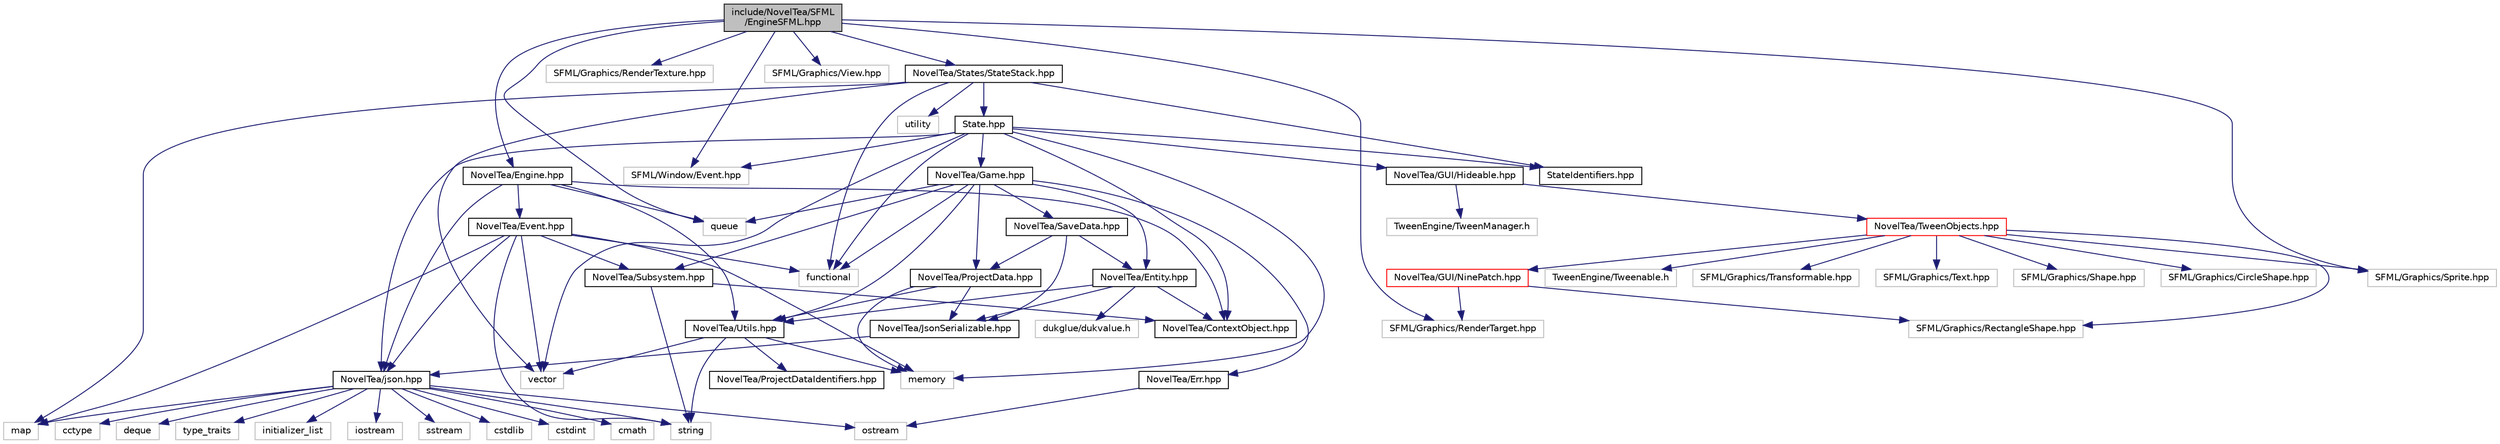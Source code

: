 digraph "include/NovelTea/SFML/EngineSFML.hpp"
{
 // LATEX_PDF_SIZE
  bgcolor="transparent";
  edge [fontname="Helvetica",fontsize="10",labelfontname="Helvetica",labelfontsize="10"];
  node [fontname="Helvetica",fontsize="10",shape=record];
  Node1 [label="include/NovelTea/SFML\l/EngineSFML.hpp",height=0.2,width=0.4,color="black", fillcolor="grey75", style="filled", fontcolor="black",tooltip=" "];
  Node1 -> Node2 [color="midnightblue",fontsize="10",style="solid",fontname="Helvetica"];
  Node2 [label="SFML/Window/Event.hpp",height=0.2,width=0.4,color="grey75",tooltip=" "];
  Node1 -> Node3 [color="midnightblue",fontsize="10",style="solid",fontname="Helvetica"];
  Node3 [label="SFML/Graphics/RenderTarget.hpp",height=0.2,width=0.4,color="grey75",tooltip=" "];
  Node1 -> Node4 [color="midnightblue",fontsize="10",style="solid",fontname="Helvetica"];
  Node4 [label="SFML/Graphics/RenderTexture.hpp",height=0.2,width=0.4,color="grey75",tooltip=" "];
  Node1 -> Node5 [color="midnightblue",fontsize="10",style="solid",fontname="Helvetica"];
  Node5 [label="SFML/Graphics/Sprite.hpp",height=0.2,width=0.4,color="grey75",tooltip=" "];
  Node1 -> Node6 [color="midnightblue",fontsize="10",style="solid",fontname="Helvetica"];
  Node6 [label="SFML/Graphics/View.hpp",height=0.2,width=0.4,color="grey75",tooltip=" "];
  Node1 -> Node7 [color="midnightblue",fontsize="10",style="solid",fontname="Helvetica"];
  Node7 [label="NovelTea/Engine.hpp",height=0.2,width=0.4,color="black",URL="$_engine_8hpp.htm",tooltip=" "];
  Node7 -> Node8 [color="midnightblue",fontsize="10",style="solid",fontname="Helvetica"];
  Node8 [label="NovelTea/ContextObject.hpp",height=0.2,width=0.4,color="black",URL="$_context_object_8hpp.htm",tooltip=" "];
  Node7 -> Node9 [color="midnightblue",fontsize="10",style="solid",fontname="Helvetica"];
  Node9 [label="NovelTea/json.hpp",height=0.2,width=0.4,color="black",URL="$json_8hpp.htm",tooltip=" "];
  Node9 -> Node10 [color="midnightblue",fontsize="10",style="solid",fontname="Helvetica"];
  Node10 [label="cstdlib",height=0.2,width=0.4,color="grey75",tooltip=" "];
  Node9 -> Node11 [color="midnightblue",fontsize="10",style="solid",fontname="Helvetica"];
  Node11 [label="cstdint",height=0.2,width=0.4,color="grey75",tooltip=" "];
  Node9 -> Node12 [color="midnightblue",fontsize="10",style="solid",fontname="Helvetica"];
  Node12 [label="cmath",height=0.2,width=0.4,color="grey75",tooltip=" "];
  Node9 -> Node13 [color="midnightblue",fontsize="10",style="solid",fontname="Helvetica"];
  Node13 [label="cctype",height=0.2,width=0.4,color="grey75",tooltip=" "];
  Node9 -> Node14 [color="midnightblue",fontsize="10",style="solid",fontname="Helvetica"];
  Node14 [label="string",height=0.2,width=0.4,color="grey75",tooltip=" "];
  Node9 -> Node15 [color="midnightblue",fontsize="10",style="solid",fontname="Helvetica"];
  Node15 [label="deque",height=0.2,width=0.4,color="grey75",tooltip=" "];
  Node9 -> Node16 [color="midnightblue",fontsize="10",style="solid",fontname="Helvetica"];
  Node16 [label="map",height=0.2,width=0.4,color="grey75",tooltip=" "];
  Node9 -> Node17 [color="midnightblue",fontsize="10",style="solid",fontname="Helvetica"];
  Node17 [label="type_traits",height=0.2,width=0.4,color="grey75",tooltip=" "];
  Node9 -> Node18 [color="midnightblue",fontsize="10",style="solid",fontname="Helvetica"];
  Node18 [label="initializer_list",height=0.2,width=0.4,color="grey75",tooltip=" "];
  Node9 -> Node19 [color="midnightblue",fontsize="10",style="solid",fontname="Helvetica"];
  Node19 [label="ostream",height=0.2,width=0.4,color="grey75",tooltip=" "];
  Node9 -> Node20 [color="midnightblue",fontsize="10",style="solid",fontname="Helvetica"];
  Node20 [label="iostream",height=0.2,width=0.4,color="grey75",tooltip=" "];
  Node9 -> Node21 [color="midnightblue",fontsize="10",style="solid",fontname="Helvetica"];
  Node21 [label="sstream",height=0.2,width=0.4,color="grey75",tooltip=" "];
  Node7 -> Node22 [color="midnightblue",fontsize="10",style="solid",fontname="Helvetica"];
  Node22 [label="NovelTea/Event.hpp",height=0.2,width=0.4,color="black",URL="$_event_8hpp.htm",tooltip=" "];
  Node22 -> Node23 [color="midnightblue",fontsize="10",style="solid",fontname="Helvetica"];
  Node23 [label="NovelTea/Subsystem.hpp",height=0.2,width=0.4,color="black",URL="$_subsystem_8hpp.htm",tooltip=" "];
  Node23 -> Node8 [color="midnightblue",fontsize="10",style="solid",fontname="Helvetica"];
  Node23 -> Node14 [color="midnightblue",fontsize="10",style="solid",fontname="Helvetica"];
  Node22 -> Node9 [color="midnightblue",fontsize="10",style="solid",fontname="Helvetica"];
  Node22 -> Node24 [color="midnightblue",fontsize="10",style="solid",fontname="Helvetica"];
  Node24 [label="functional",height=0.2,width=0.4,color="grey75",tooltip=" "];
  Node22 -> Node16 [color="midnightblue",fontsize="10",style="solid",fontname="Helvetica"];
  Node22 -> Node14 [color="midnightblue",fontsize="10",style="solid",fontname="Helvetica"];
  Node22 -> Node25 [color="midnightblue",fontsize="10",style="solid",fontname="Helvetica"];
  Node25 [label="vector",height=0.2,width=0.4,color="grey75",tooltip=" "];
  Node22 -> Node26 [color="midnightblue",fontsize="10",style="solid",fontname="Helvetica"];
  Node26 [label="memory",height=0.2,width=0.4,color="grey75",tooltip=" "];
  Node7 -> Node27 [color="midnightblue",fontsize="10",style="solid",fontname="Helvetica"];
  Node27 [label="NovelTea/Utils.hpp",height=0.2,width=0.4,color="black",URL="$_utils_8hpp.htm",tooltip=" "];
  Node27 -> Node28 [color="midnightblue",fontsize="10",style="solid",fontname="Helvetica"];
  Node28 [label="NovelTea/ProjectDataIdentifiers.hpp",height=0.2,width=0.4,color="black",URL="$_project_data_identifiers_8hpp.htm",tooltip=" "];
  Node27 -> Node25 [color="midnightblue",fontsize="10",style="solid",fontname="Helvetica"];
  Node27 -> Node26 [color="midnightblue",fontsize="10",style="solid",fontname="Helvetica"];
  Node27 -> Node14 [color="midnightblue",fontsize="10",style="solid",fontname="Helvetica"];
  Node7 -> Node29 [color="midnightblue",fontsize="10",style="solid",fontname="Helvetica"];
  Node29 [label="queue",height=0.2,width=0.4,color="grey75",tooltip=" "];
  Node1 -> Node30 [color="midnightblue",fontsize="10",style="solid",fontname="Helvetica"];
  Node30 [label="NovelTea/States/StateStack.hpp",height=0.2,width=0.4,color="black",URL="$_state_stack_8hpp.htm",tooltip=" "];
  Node30 -> Node31 [color="midnightblue",fontsize="10",style="solid",fontname="Helvetica"];
  Node31 [label="State.hpp",height=0.2,width=0.4,color="black",URL="$_state_8hpp.htm",tooltip=" "];
  Node31 -> Node32 [color="midnightblue",fontsize="10",style="solid",fontname="Helvetica"];
  Node32 [label="StateIdentifiers.hpp",height=0.2,width=0.4,color="black",URL="$_state_identifiers_8hpp.htm",tooltip=" "];
  Node31 -> Node8 [color="midnightblue",fontsize="10",style="solid",fontname="Helvetica"];
  Node31 -> Node2 [color="midnightblue",fontsize="10",style="solid",fontname="Helvetica"];
  Node31 -> Node33 [color="midnightblue",fontsize="10",style="solid",fontname="Helvetica"];
  Node33 [label="NovelTea/Game.hpp",height=0.2,width=0.4,color="black",URL="$_game_8hpp.htm",tooltip=" "];
  Node33 -> Node23 [color="midnightblue",fontsize="10",style="solid",fontname="Helvetica"];
  Node33 -> Node34 [color="midnightblue",fontsize="10",style="solid",fontname="Helvetica"];
  Node34 [label="NovelTea/ProjectData.hpp",height=0.2,width=0.4,color="black",URL="$_project_data_8hpp.htm",tooltip=" "];
  Node34 -> Node35 [color="midnightblue",fontsize="10",style="solid",fontname="Helvetica"];
  Node35 [label="NovelTea/JsonSerializable.hpp",height=0.2,width=0.4,color="black",URL="$_json_serializable_8hpp.htm",tooltip=" "];
  Node35 -> Node9 [color="midnightblue",fontsize="10",style="solid",fontname="Helvetica"];
  Node34 -> Node27 [color="midnightblue",fontsize="10",style="solid",fontname="Helvetica"];
  Node34 -> Node26 [color="midnightblue",fontsize="10",style="solid",fontname="Helvetica"];
  Node33 -> Node36 [color="midnightblue",fontsize="10",style="solid",fontname="Helvetica"];
  Node36 [label="NovelTea/SaveData.hpp",height=0.2,width=0.4,color="black",URL="$_save_data_8hpp.htm",tooltip=" "];
  Node36 -> Node35 [color="midnightblue",fontsize="10",style="solid",fontname="Helvetica"];
  Node36 -> Node34 [color="midnightblue",fontsize="10",style="solid",fontname="Helvetica"];
  Node36 -> Node37 [color="midnightblue",fontsize="10",style="solid",fontname="Helvetica"];
  Node37 [label="NovelTea/Entity.hpp",height=0.2,width=0.4,color="black",URL="$_entity_8hpp.htm",tooltip=" "];
  Node37 -> Node8 [color="midnightblue",fontsize="10",style="solid",fontname="Helvetica"];
  Node37 -> Node35 [color="midnightblue",fontsize="10",style="solid",fontname="Helvetica"];
  Node37 -> Node27 [color="midnightblue",fontsize="10",style="solid",fontname="Helvetica"];
  Node37 -> Node38 [color="midnightblue",fontsize="10",style="solid",fontname="Helvetica"];
  Node38 [label="dukglue/dukvalue.h",height=0.2,width=0.4,color="grey75",tooltip=" "];
  Node33 -> Node37 [color="midnightblue",fontsize="10",style="solid",fontname="Helvetica"];
  Node33 -> Node27 [color="midnightblue",fontsize="10",style="solid",fontname="Helvetica"];
  Node33 -> Node39 [color="midnightblue",fontsize="10",style="solid",fontname="Helvetica"];
  Node39 [label="NovelTea/Err.hpp",height=0.2,width=0.4,color="black",URL="$_err_8hpp.htm",tooltip=" "];
  Node39 -> Node19 [color="midnightblue",fontsize="10",style="solid",fontname="Helvetica"];
  Node33 -> Node24 [color="midnightblue",fontsize="10",style="solid",fontname="Helvetica"];
  Node33 -> Node29 [color="midnightblue",fontsize="10",style="solid",fontname="Helvetica"];
  Node31 -> Node9 [color="midnightblue",fontsize="10",style="solid",fontname="Helvetica"];
  Node31 -> Node40 [color="midnightblue",fontsize="10",style="solid",fontname="Helvetica"];
  Node40 [label="NovelTea/GUI/Hideable.hpp",height=0.2,width=0.4,color="black",URL="$_hideable_8hpp.htm",tooltip=" "];
  Node40 -> Node41 [color="midnightblue",fontsize="10",style="solid",fontname="Helvetica"];
  Node41 [label="NovelTea/TweenObjects.hpp",height=0.2,width=0.4,color="red",URL="$_tween_objects_8hpp.htm",tooltip=" "];
  Node41 -> Node42 [color="midnightblue",fontsize="10",style="solid",fontname="Helvetica"];
  Node42 [label="TweenEngine/Tweenable.h",height=0.2,width=0.4,color="grey75",tooltip=" "];
  Node41 -> Node43 [color="midnightblue",fontsize="10",style="solid",fontname="Helvetica"];
  Node43 [label="NovelTea/GUI/NinePatch.hpp",height=0.2,width=0.4,color="red",URL="$_nine_patch_8hpp.htm",tooltip=" "];
  Node43 -> Node3 [color="midnightblue",fontsize="10",style="solid",fontname="Helvetica"];
  Node43 -> Node47 [color="midnightblue",fontsize="10",style="solid",fontname="Helvetica"];
  Node47 [label="SFML/Graphics/RectangleShape.hpp",height=0.2,width=0.4,color="grey75",tooltip=" "];
  Node41 -> Node48 [color="midnightblue",fontsize="10",style="solid",fontname="Helvetica"];
  Node48 [label="SFML/Graphics/Transformable.hpp",height=0.2,width=0.4,color="grey75",tooltip=" "];
  Node41 -> Node5 [color="midnightblue",fontsize="10",style="solid",fontname="Helvetica"];
  Node41 -> Node49 [color="midnightblue",fontsize="10",style="solid",fontname="Helvetica"];
  Node49 [label="SFML/Graphics/Text.hpp",height=0.2,width=0.4,color="grey75",tooltip=" "];
  Node41 -> Node50 [color="midnightblue",fontsize="10",style="solid",fontname="Helvetica"];
  Node50 [label="SFML/Graphics/Shape.hpp",height=0.2,width=0.4,color="grey75",tooltip=" "];
  Node41 -> Node47 [color="midnightblue",fontsize="10",style="solid",fontname="Helvetica"];
  Node41 -> Node51 [color="midnightblue",fontsize="10",style="solid",fontname="Helvetica"];
  Node51 [label="SFML/Graphics/CircleShape.hpp",height=0.2,width=0.4,color="grey75",tooltip=" "];
  Node40 -> Node53 [color="midnightblue",fontsize="10",style="solid",fontname="Helvetica"];
  Node53 [label="TweenEngine/TweenManager.h",height=0.2,width=0.4,color="grey75",tooltip=" "];
  Node31 -> Node24 [color="midnightblue",fontsize="10",style="solid",fontname="Helvetica"];
  Node31 -> Node26 [color="midnightblue",fontsize="10",style="solid",fontname="Helvetica"];
  Node31 -> Node25 [color="midnightblue",fontsize="10",style="solid",fontname="Helvetica"];
  Node30 -> Node32 [color="midnightblue",fontsize="10",style="solid",fontname="Helvetica"];
  Node30 -> Node25 [color="midnightblue",fontsize="10",style="solid",fontname="Helvetica"];
  Node30 -> Node54 [color="midnightblue",fontsize="10",style="solid",fontname="Helvetica"];
  Node54 [label="utility",height=0.2,width=0.4,color="grey75",tooltip=" "];
  Node30 -> Node24 [color="midnightblue",fontsize="10",style="solid",fontname="Helvetica"];
  Node30 -> Node16 [color="midnightblue",fontsize="10",style="solid",fontname="Helvetica"];
  Node1 -> Node29 [color="midnightblue",fontsize="10",style="solid",fontname="Helvetica"];
}
